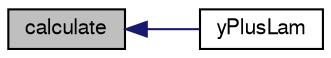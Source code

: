 digraph "calculate"
{
  bgcolor="transparent";
  edge [fontname="FreeSans",fontsize="10",labelfontname="FreeSans",labelfontsize="10"];
  node [fontname="FreeSans",fontsize="10",shape=record];
  rankdir="LR";
  Node72 [label="calculate",height=0.2,width=0.4,color="black", fillcolor="grey75", style="filled", fontcolor="black"];
  Node72 -> Node73 [dir="back",color="midnightblue",fontsize="10",style="solid",fontname="FreeSans"];
  Node73 [label="yPlusLam",height=0.2,width=0.4,color="black",URL="$a30678.html#a072d8e2a21c590817bcbc52017a42a4a",tooltip="Calculate the Y+ at the edge of the laminar sublayer. "];
}
